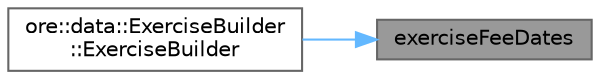 digraph "exerciseFeeDates"
{
 // INTERACTIVE_SVG=YES
 // LATEX_PDF_SIZE
  bgcolor="transparent";
  edge [fontname=Helvetica,fontsize=10,labelfontname=Helvetica,labelfontsize=10];
  node [fontname=Helvetica,fontsize=10,shape=box,height=0.2,width=0.4];
  rankdir="RL";
  Node1 [label="exerciseFeeDates",height=0.2,width=0.4,color="gray40", fillcolor="grey60", style="filled", fontcolor="black",tooltip=" "];
  Node1 -> Node2 [dir="back",color="steelblue1",style="solid"];
  Node2 [label="ore::data::ExerciseBuilder\l::ExerciseBuilder",height=0.2,width=0.4,color="grey40", fillcolor="white", style="filled",URL="$classore_1_1data_1_1_exercise_builder.html#a616a8a498a5610f9c35725ae63a8929f",tooltip=" "];
}

